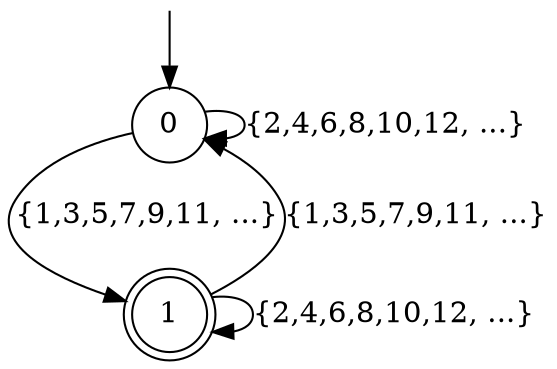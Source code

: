 digraph g {

        s0 [shape="circle" label="0"];
        s1 [shape="doublecircle" label="1"];
        s0 -> s1 [label="{1,3,5,7,9,11, ...}"];
        s0 -> s0 [label="{2,4,6,8,10,12, ...}"];
        s1 -> s0 [label="{1,3,5,7,9,11, ...}"];
        s1 -> s1 [label="{2,4,6,8,10,12, ...}"];

__start0 [label="" shape="none" width="0" height="0"];
__start0 -> s0;

}